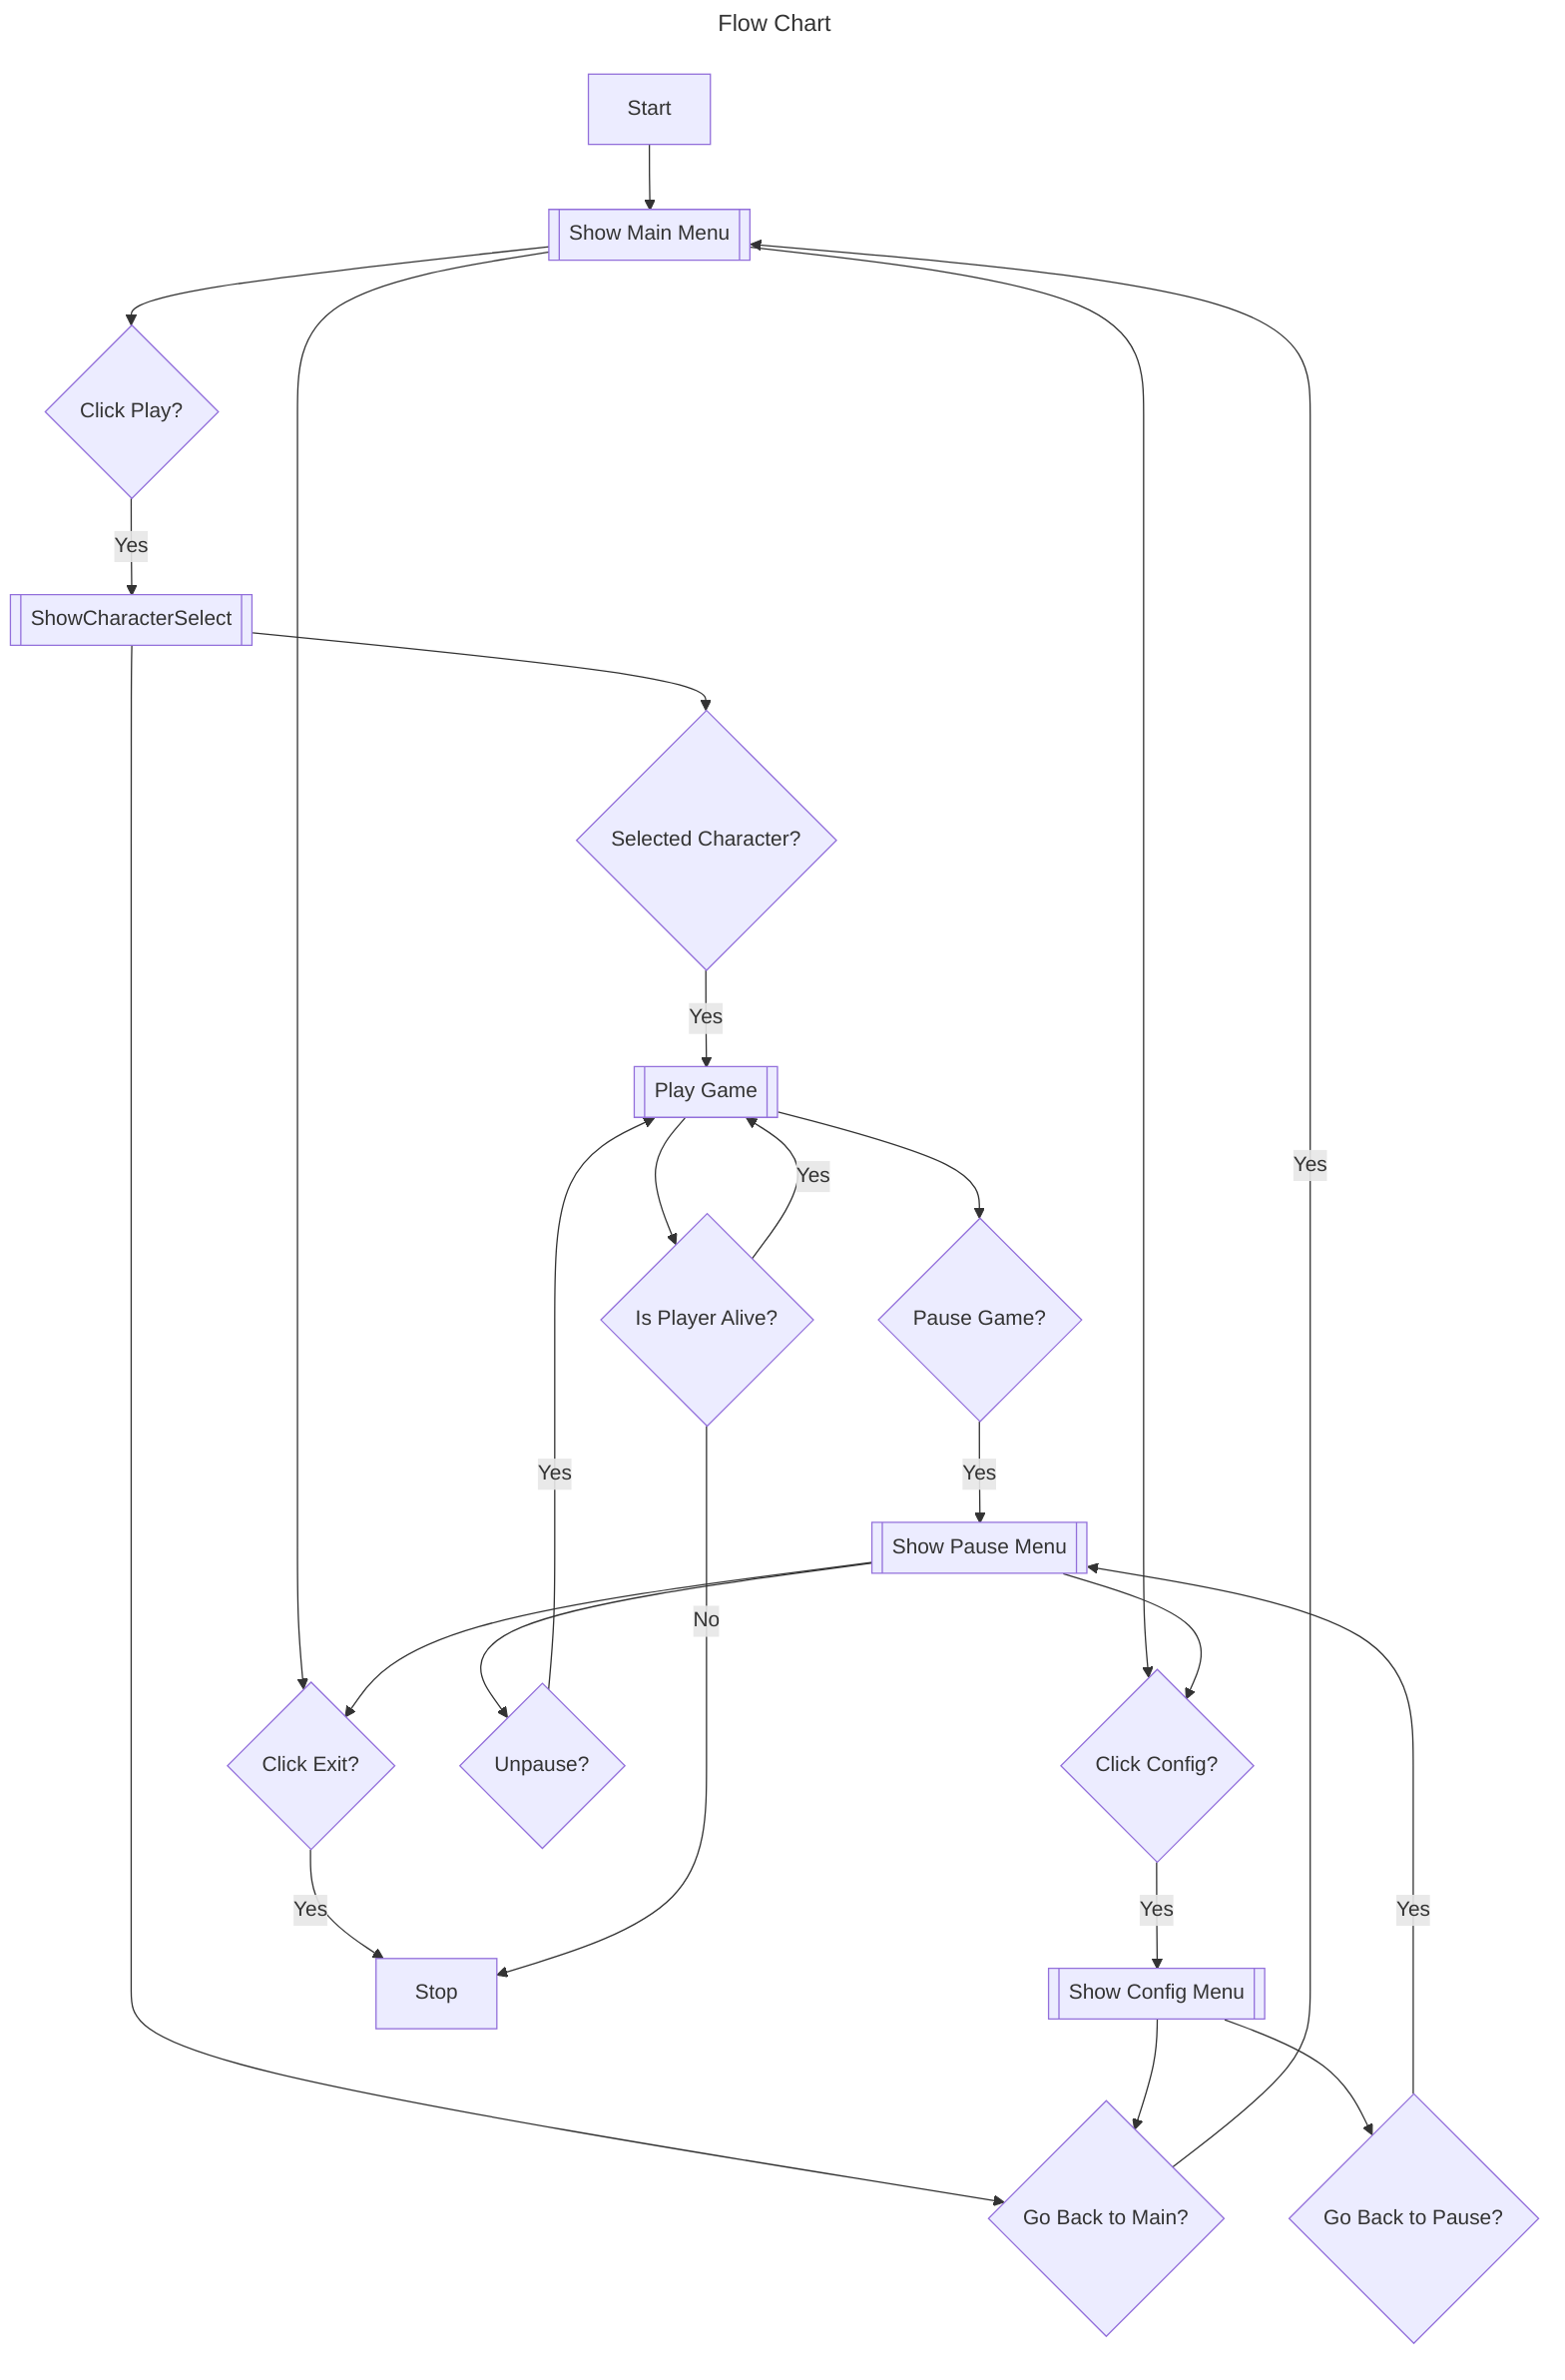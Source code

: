 ---
title: Flow Chart
---

flowchart TD
    ShowMainMenu[[Show Main Menu]]
    ClickPlay{Click Play?}
    ClickExit{Click Exit?}
    ClickConfig{Click Config?}
    GoBackToMain{Go Back to Main?}


    ShowCharacterSelect[[ShowCharacterSelect]]
    SelectedCharacter{Selected Character?}
    PlayGame[[Play Game]]
    Pause{Pause Game?}
    ShowPauseMenu[[Show Pause Menu]]
    Unpause{Unpause?}
    IsPlayerAlive?{Is Player Alive?}
    GoBackToPause{Go Back?}
    GoBackToPause{Go Back to Pause?}

    ShowConfigMenu[[Show Config Menu]]

    Start --> ShowMainMenu
    ShowMainMenu --> ClickPlay
    ClickPlay -- Yes --> ShowCharacterSelect
    ShowCharacterSelect --> GoBackToMain
    GoBackToMain -- Yes --> ShowMainMenu
    ShowMainMenu --> ClickExit
    ClickExit -- Yes --> Stop

    ShowMainMenu --> ClickConfig
    ClickConfig -- Yes --> ShowConfigMenu
    ShowConfigMenu --> GoBackToMain

    ShowCharacterSelect --> SelectedCharacter
    SelectedCharacter -- Yes --> PlayGame

    PlayGame --> Pause
    Pause -- Yes --> ShowPauseMenu
    ShowPauseMenu --> ClickExit
    ShowPauseMenu --> ClickConfig
    ShowConfigMenu --> GoBackToPause -- Yes --> ShowPauseMenu
    ShowPauseMenu --> Unpause -- Yes --> PlayGame
    PlayGame --> IsPlayerAlive? -- Yes --> PlayGame
    IsPlayerAlive? -- No --> Stop